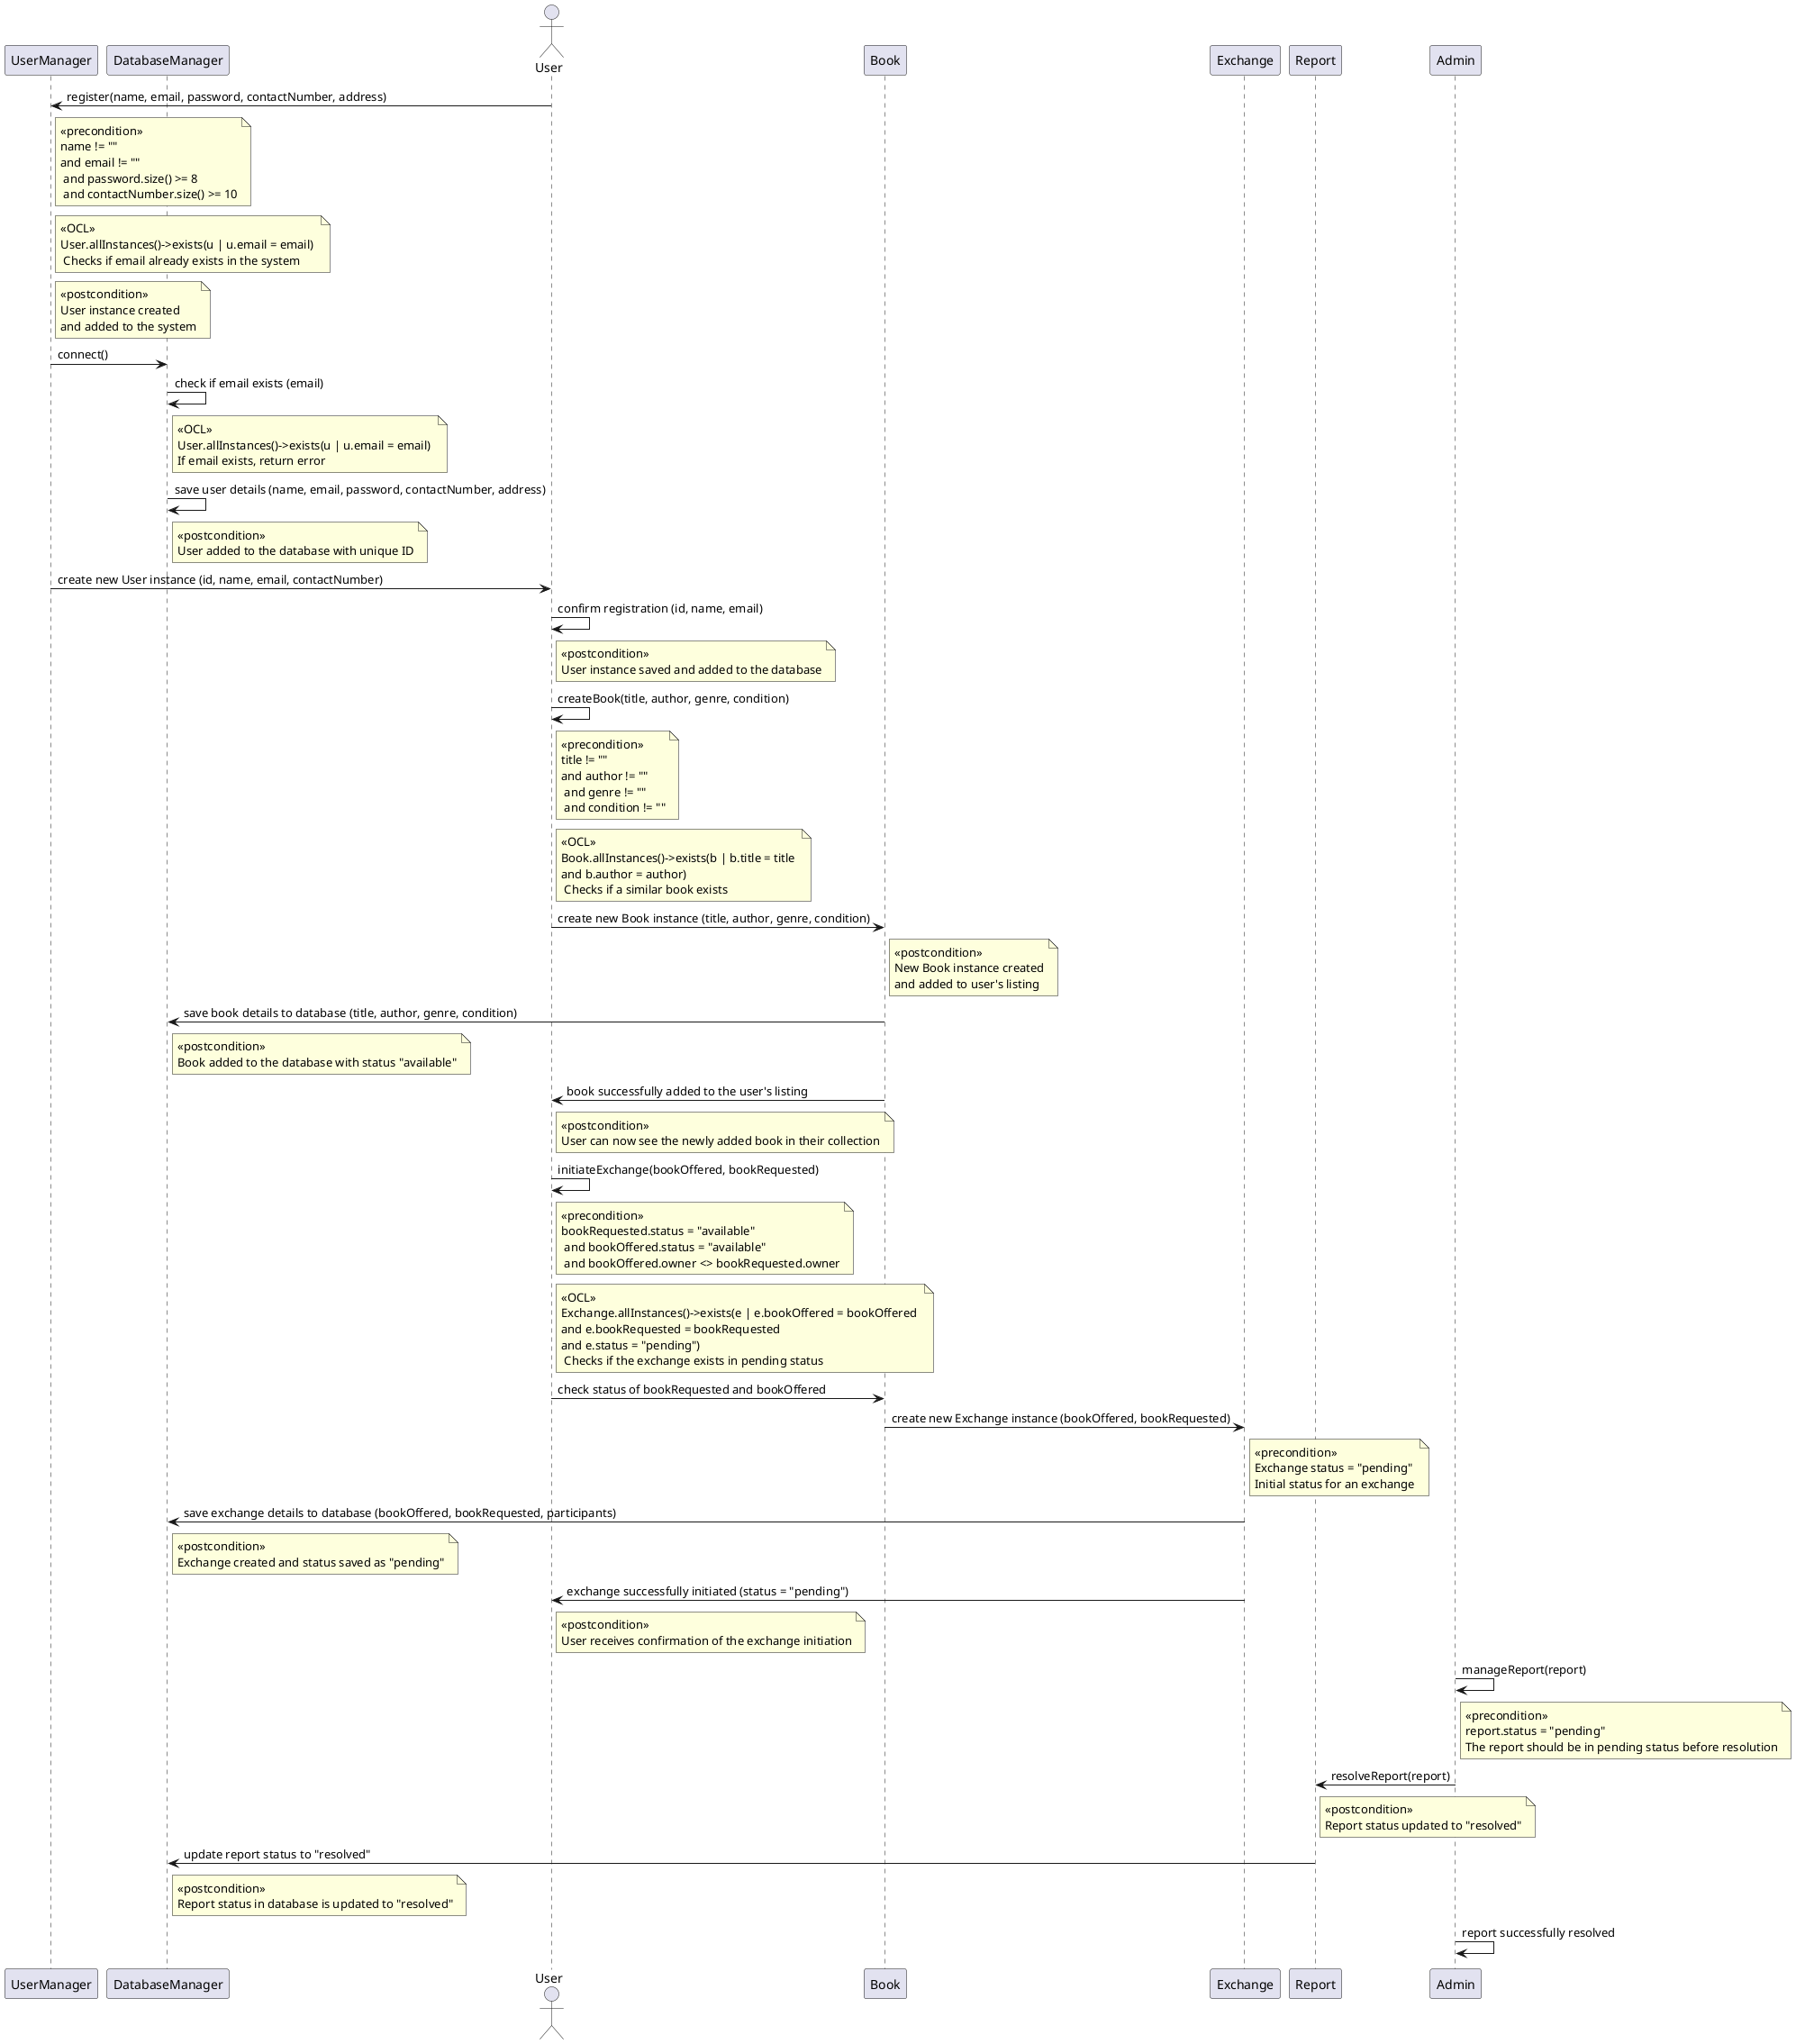 @startuml

actor User
participant UserManager
participant DatabaseManager
participant User
participant Book
participant Exchange
participant Report
participant Admin

' User registers
User -> UserManager : register(name, email, password, contactNumber, address)
note right of UserManager : <<precondition>>\nname != "" \nand email != "" \n and password.size() >= 8\n and contactNumber.size() >= 10
note right of UserManager : <<OCL>>\nUser.allInstances()->exists(u | u.email = email) \n Checks if email already exists in the system
note right of UserManager : <<postcondition>>\nUser instance created\nand added to the system
UserManager -> DatabaseManager : connect()
DatabaseManager -> DatabaseManager : check if email exists (email)
note right of DatabaseManager : <<OCL>>\nUser.allInstances()->exists(u | u.email = email) \nIf email exists, return error
DatabaseManager -> DatabaseManager : save user details (name, email, password, contactNumber, address)
note right of DatabaseManager : <<postcondition>>\nUser added to the database with unique ID
UserManager -> User : create new User instance (id, name, email, contactNumber)
User -> User : confirm registration (id, name, email)
note right of User : <<postcondition>>\nUser instance saved and added to the database

' User creates a book
User -> User : createBook(title, author, genre, condition)
note right of User : <<precondition>>\ntitle != "" \nand author != "" \n and genre != "" \n and condition != ""
note right of User : <<OCL>>\nBook.allInstances()->exists(b | b.title = title \nand b.author = author) \n Checks if a similar book exists
User -> Book : create new Book instance (title, author, genre, condition)
note right of Book : <<postcondition>>\nNew Book instance created\nand added to user's listing
Book -> DatabaseManager : save book details to database (title, author, genre, condition)
note right of DatabaseManager : <<postcondition>>\nBook added to the database with status "available"
Book -> User : book successfully added to the user's listing
note right of User : <<postcondition>>\nUser can now see the newly added book in their collection

' User initiates an exchange
User -> User : initiateExchange(bookOffered, bookRequested)
note right of User : <<precondition>>\nbookRequested.status = "available"\n and bookOffered.status = "available"\n and bookOffered.owner <> bookRequested.owner
note right of User : <<OCL>>\nExchange.allInstances()->exists(e | e.bookOffered = bookOffered \nand e.bookRequested = bookRequested \nand e.status = "pending")\n Checks if the exchange exists in pending status
User -> Book : check status of bookRequested and bookOffered
Book -> Exchange : create new Exchange instance (bookOffered, bookRequested)
note right of Exchange : <<precondition>>\nExchange status = "pending" \nInitial status for an exchange
Exchange -> DatabaseManager : save exchange details to database (bookOffered, bookRequested, participants)
note right of DatabaseManager : <<postcondition>>\nExchange created and status saved as "pending"
Exchange -> User : exchange successfully initiated (status = "pending")
note right of User : <<postcondition>>\nUser receives confirmation of the exchange initiation

' Admin resolves a report
Admin -> Admin : manageReport(report)
note right of Admin : <<precondition>>\nreport.status = "pending" \nThe report should be in pending status before resolution
Admin -> Report : resolveReport(report)
note right of Report : <<postcondition>>\nReport status updated to "resolved"
Report -> DatabaseManager : update report status to "resolved"
note right of DatabaseManager : <<postcondition>>\nReport status in database is updated to "resolved"
Admin -> Admin : report successfully resolved

@enduml
